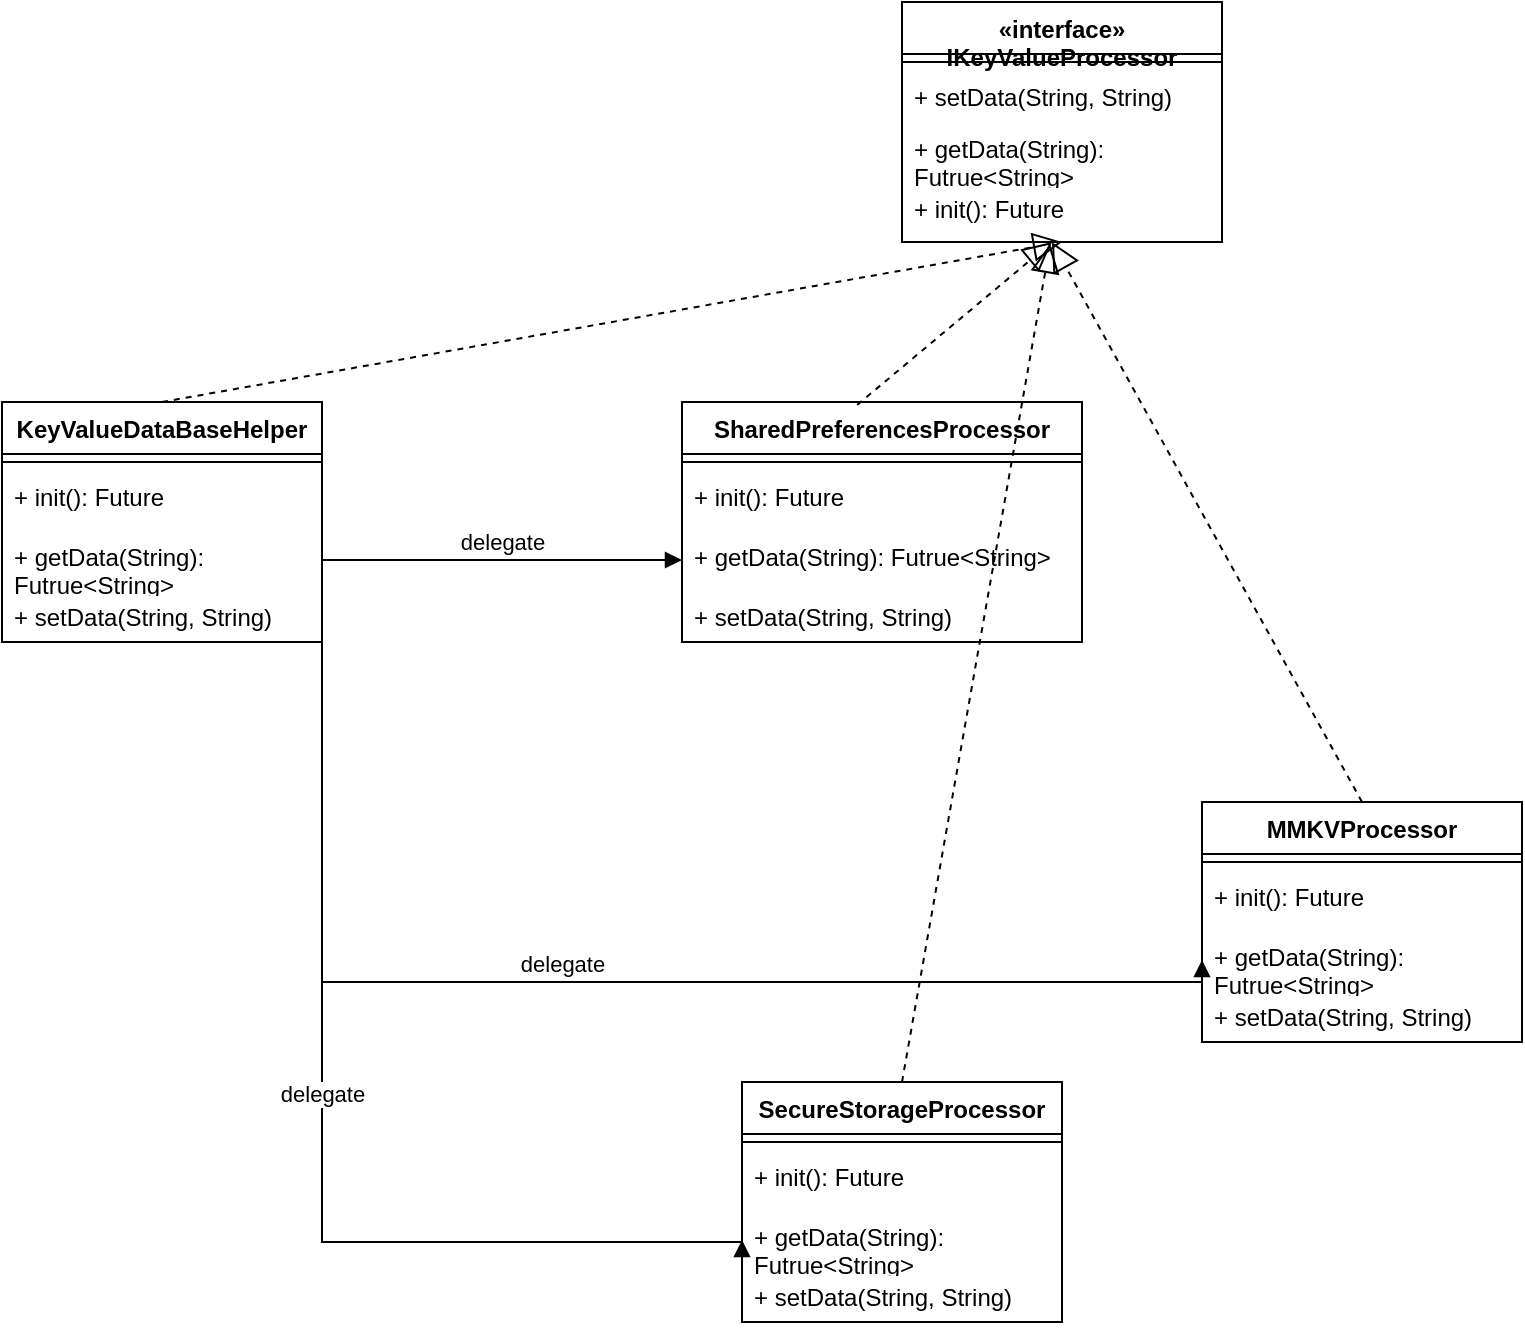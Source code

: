 <mxfile version="21.2.1" type="device">
  <diagram id="ZQop6-woorJ8Uy3YZnZl" name="第 1 页">
    <mxGraphModel dx="1434" dy="756" grid="1" gridSize="10" guides="1" tooltips="1" connect="1" arrows="1" fold="1" page="1" pageScale="1" pageWidth="827" pageHeight="1169" math="0" shadow="0">
      <root>
        <mxCell id="0" />
        <mxCell id="1" parent="0" />
        <mxCell id="SD8O_yYraJHhbOXNa3DS-1" value="MMKVProcessor" style="swimlane;fontStyle=1;align=center;verticalAlign=top;childLayout=stackLayout;horizontal=1;startSize=26;horizontalStack=0;resizeParent=1;resizeParentMax=0;resizeLast=0;collapsible=1;marginBottom=0;whiteSpace=wrap;html=1;" vertex="1" parent="1">
          <mxGeometry x="630" y="590" width="160" height="120" as="geometry" />
        </mxCell>
        <mxCell id="SD8O_yYraJHhbOXNa3DS-3" value="" style="line;strokeWidth=1;fillColor=none;align=left;verticalAlign=middle;spacingTop=-1;spacingLeft=3;spacingRight=3;rotatable=0;labelPosition=right;points=[];portConstraint=eastwest;strokeColor=inherit;" vertex="1" parent="SD8O_yYraJHhbOXNa3DS-1">
          <mxGeometry y="26" width="160" height="8" as="geometry" />
        </mxCell>
        <mxCell id="SD8O_yYraJHhbOXNa3DS-21" value="+ init(): Future" style="text;strokeColor=none;fillColor=none;align=left;verticalAlign=top;spacingLeft=4;spacingRight=4;overflow=hidden;rotatable=0;points=[[0,0.5],[1,0.5]];portConstraint=eastwest;whiteSpace=wrap;html=1;" vertex="1" parent="SD8O_yYraJHhbOXNa3DS-1">
          <mxGeometry y="34" width="160" height="30" as="geometry" />
        </mxCell>
        <mxCell id="SD8O_yYraJHhbOXNa3DS-22" value="+ getData(String): Futrue&amp;lt;String&amp;gt;" style="text;strokeColor=none;fillColor=none;align=left;verticalAlign=top;spacingLeft=4;spacingRight=4;overflow=hidden;rotatable=0;points=[[0,0.5],[1,0.5]];portConstraint=eastwest;whiteSpace=wrap;html=1;" vertex="1" parent="SD8O_yYraJHhbOXNa3DS-1">
          <mxGeometry y="64" width="160" height="30" as="geometry" />
        </mxCell>
        <mxCell id="SD8O_yYraJHhbOXNa3DS-18" value="+ setData(String, String)" style="text;strokeColor=none;fillColor=none;align=left;verticalAlign=top;spacingLeft=4;spacingRight=4;overflow=hidden;rotatable=0;points=[[0,0.5],[1,0.5]];portConstraint=eastwest;whiteSpace=wrap;html=1;" vertex="1" parent="SD8O_yYraJHhbOXNa3DS-1">
          <mxGeometry y="94" width="160" height="26" as="geometry" />
        </mxCell>
        <mxCell id="SD8O_yYraJHhbOXNa3DS-5" value="SharedPreferencesProcessor" style="swimlane;fontStyle=1;align=center;verticalAlign=top;childLayout=stackLayout;horizontal=1;startSize=26;horizontalStack=0;resizeParent=1;resizeParentMax=0;resizeLast=0;collapsible=1;marginBottom=0;whiteSpace=wrap;html=1;" vertex="1" parent="1">
          <mxGeometry x="370" y="390" width="200" height="120" as="geometry" />
        </mxCell>
        <mxCell id="SD8O_yYraJHhbOXNa3DS-7" value="" style="line;strokeWidth=1;fillColor=none;align=left;verticalAlign=middle;spacingTop=-1;spacingLeft=3;spacingRight=3;rotatable=0;labelPosition=right;points=[];portConstraint=eastwest;strokeColor=inherit;" vertex="1" parent="SD8O_yYraJHhbOXNa3DS-5">
          <mxGeometry y="26" width="200" height="8" as="geometry" />
        </mxCell>
        <mxCell id="SD8O_yYraJHhbOXNa3DS-20" value="+ init(): Future" style="text;strokeColor=none;fillColor=none;align=left;verticalAlign=top;spacingLeft=4;spacingRight=4;overflow=hidden;rotatable=0;points=[[0,0.5],[1,0.5]];portConstraint=eastwest;whiteSpace=wrap;html=1;" vertex="1" parent="SD8O_yYraJHhbOXNa3DS-5">
          <mxGeometry y="34" width="200" height="30" as="geometry" />
        </mxCell>
        <mxCell id="SD8O_yYraJHhbOXNa3DS-8" value="+ getData(String): Futrue&amp;lt;String&amp;gt;" style="text;strokeColor=none;fillColor=none;align=left;verticalAlign=top;spacingLeft=4;spacingRight=4;overflow=hidden;rotatable=0;points=[[0,0.5],[1,0.5]];portConstraint=eastwest;whiteSpace=wrap;html=1;" vertex="1" parent="SD8O_yYraJHhbOXNa3DS-5">
          <mxGeometry y="64" width="200" height="30" as="geometry" />
        </mxCell>
        <mxCell id="SD8O_yYraJHhbOXNa3DS-17" value="+ setData(String, String)" style="text;strokeColor=none;fillColor=none;align=left;verticalAlign=top;spacingLeft=4;spacingRight=4;overflow=hidden;rotatable=0;points=[[0,0.5],[1,0.5]];portConstraint=eastwest;whiteSpace=wrap;html=1;" vertex="1" parent="SD8O_yYraJHhbOXNa3DS-5">
          <mxGeometry y="94" width="200" height="26" as="geometry" />
        </mxCell>
        <mxCell id="SD8O_yYraJHhbOXNa3DS-10" value="KeyValueDataBaseHelper" style="swimlane;fontStyle=1;align=center;verticalAlign=top;childLayout=stackLayout;horizontal=1;startSize=26;horizontalStack=0;resizeParent=1;resizeParentMax=0;resizeLast=0;collapsible=1;marginBottom=0;whiteSpace=wrap;html=1;" vertex="1" parent="1">
          <mxGeometry x="30" y="390" width="160" height="120" as="geometry" />
        </mxCell>
        <mxCell id="SD8O_yYraJHhbOXNa3DS-12" value="" style="line;strokeWidth=1;fillColor=none;align=left;verticalAlign=middle;spacingTop=-1;spacingLeft=3;spacingRight=3;rotatable=0;labelPosition=right;points=[];portConstraint=eastwest;strokeColor=inherit;" vertex="1" parent="SD8O_yYraJHhbOXNa3DS-10">
          <mxGeometry y="26" width="160" height="8" as="geometry" />
        </mxCell>
        <mxCell id="SD8O_yYraJHhbOXNa3DS-24" value="+ init(): Future" style="text;strokeColor=none;fillColor=none;align=left;verticalAlign=top;spacingLeft=4;spacingRight=4;overflow=hidden;rotatable=0;points=[[0,0.5],[1,0.5]];portConstraint=eastwest;whiteSpace=wrap;html=1;" vertex="1" parent="SD8O_yYraJHhbOXNa3DS-10">
          <mxGeometry y="34" width="160" height="30" as="geometry" />
        </mxCell>
        <mxCell id="SD8O_yYraJHhbOXNa3DS-25" value="+ getData(String): Futrue&amp;lt;String&amp;gt;" style="text;strokeColor=none;fillColor=none;align=left;verticalAlign=top;spacingLeft=4;spacingRight=4;overflow=hidden;rotatable=0;points=[[0,0.5],[1,0.5]];portConstraint=eastwest;whiteSpace=wrap;html=1;" vertex="1" parent="SD8O_yYraJHhbOXNa3DS-10">
          <mxGeometry y="64" width="160" height="30" as="geometry" />
        </mxCell>
        <mxCell id="SD8O_yYraJHhbOXNa3DS-26" value="+ setData(String, String)" style="text;strokeColor=none;fillColor=none;align=left;verticalAlign=top;spacingLeft=4;spacingRight=4;overflow=hidden;rotatable=0;points=[[0,0.5],[1,0.5]];portConstraint=eastwest;whiteSpace=wrap;html=1;" vertex="1" parent="SD8O_yYraJHhbOXNa3DS-10">
          <mxGeometry y="94" width="160" height="26" as="geometry" />
        </mxCell>
        <mxCell id="SD8O_yYraJHhbOXNa3DS-14" value="" style="endArrow=block;dashed=1;endFill=0;endSize=12;html=1;rounded=0;exitX=0.438;exitY=0.012;exitDx=0;exitDy=0;exitPerimeter=0;entryX=0.5;entryY=1;entryDx=0;entryDy=0;" edge="1" parent="1" source="SD8O_yYraJHhbOXNa3DS-5">
          <mxGeometry width="160" relative="1" as="geometry">
            <mxPoint x="430" y="360" as="sourcePoint" />
            <mxPoint x="555" y="310" as="targetPoint" />
          </mxGeometry>
        </mxCell>
        <mxCell id="SD8O_yYraJHhbOXNa3DS-15" value="" style="endArrow=block;dashed=1;endFill=0;endSize=12;html=1;rounded=0;entryX=0.5;entryY=1;entryDx=0;entryDy=0;exitX=0.5;exitY=0;exitDx=0;exitDy=0;" edge="1" parent="1" source="SD8O_yYraJHhbOXNa3DS-1">
          <mxGeometry width="160" relative="1" as="geometry">
            <mxPoint x="340" y="510" as="sourcePoint" />
            <mxPoint x="555" y="310" as="targetPoint" />
          </mxGeometry>
        </mxCell>
        <mxCell id="SD8O_yYraJHhbOXNa3DS-16" value="" style="endArrow=block;dashed=1;endFill=0;endSize=12;html=1;rounded=0;exitX=0.5;exitY=0;exitDx=0;exitDy=0;" edge="1" parent="1" source="SD8O_yYraJHhbOXNa3DS-10">
          <mxGeometry width="160" relative="1" as="geometry">
            <mxPoint x="200" y="330" as="sourcePoint" />
            <mxPoint x="560" y="310" as="targetPoint" />
          </mxGeometry>
        </mxCell>
        <mxCell id="SD8O_yYraJHhbOXNa3DS-27" value="delegate" style="html=1;verticalAlign=bottom;endArrow=block;edgeStyle=elbowEdgeStyle;elbow=vertical;curved=0;rounded=0;entryX=0;entryY=0.5;entryDx=0;entryDy=0;exitX=1;exitY=0.5;exitDx=0;exitDy=0;" edge="1" parent="1" source="SD8O_yYraJHhbOXNa3DS-25" target="SD8O_yYraJHhbOXNa3DS-8">
          <mxGeometry width="80" relative="1" as="geometry">
            <mxPoint x="250" y="440" as="sourcePoint" />
            <mxPoint x="330" y="440" as="targetPoint" />
          </mxGeometry>
        </mxCell>
        <mxCell id="SD8O_yYraJHhbOXNa3DS-28" value="delegate" style="html=1;verticalAlign=bottom;endArrow=block;edgeStyle=elbowEdgeStyle;elbow=vertical;curved=0;rounded=0;exitX=1;exitY=0.5;exitDx=0;exitDy=0;entryX=0;entryY=0.5;entryDx=0;entryDy=0;" edge="1" parent="1" source="SD8O_yYraJHhbOXNa3DS-25" target="SD8O_yYraJHhbOXNa3DS-22">
          <mxGeometry width="80" relative="1" as="geometry">
            <mxPoint x="250" y="550" as="sourcePoint" />
            <mxPoint x="330" y="550" as="targetPoint" />
            <Array as="points">
              <mxPoint x="330" y="680" />
              <mxPoint x="460" y="670" />
              <mxPoint x="500" y="680" />
              <mxPoint x="460" y="670" />
            </Array>
            <mxPoint as="offset" />
          </mxGeometry>
        </mxCell>
        <mxCell id="SD8O_yYraJHhbOXNa3DS-29" value="«interface»&lt;br&gt;&lt;b style=&quot;border-color: var(--border-color);&quot;&gt;IKeyValueProcessor&lt;br&gt;&lt;/b&gt;" style="swimlane;fontStyle=1;align=center;verticalAlign=top;childLayout=stackLayout;horizontal=1;startSize=26;horizontalStack=0;resizeParent=1;resizeParentMax=0;resizeLast=0;collapsible=1;marginBottom=0;whiteSpace=wrap;html=1;" vertex="1" parent="1">
          <mxGeometry x="480" y="190" width="160" height="120" as="geometry" />
        </mxCell>
        <mxCell id="SD8O_yYraJHhbOXNa3DS-31" value="" style="line;strokeWidth=1;fillColor=none;align=left;verticalAlign=middle;spacingTop=-1;spacingLeft=3;spacingRight=3;rotatable=0;labelPosition=right;points=[];portConstraint=eastwest;strokeColor=inherit;" vertex="1" parent="SD8O_yYraJHhbOXNa3DS-29">
          <mxGeometry y="26" width="160" height="8" as="geometry" />
        </mxCell>
        <mxCell id="SD8O_yYraJHhbOXNa3DS-35" value="+ setData(String, String)" style="text;strokeColor=none;fillColor=none;align=left;verticalAlign=top;spacingLeft=4;spacingRight=4;overflow=hidden;rotatable=0;points=[[0,0.5],[1,0.5]];portConstraint=eastwest;whiteSpace=wrap;html=1;" vertex="1" parent="SD8O_yYraJHhbOXNa3DS-29">
          <mxGeometry y="34" width="160" height="26" as="geometry" />
        </mxCell>
        <mxCell id="SD8O_yYraJHhbOXNa3DS-34" value="+ getData(String): Futrue&amp;lt;String&amp;gt;" style="text;strokeColor=none;fillColor=none;align=left;verticalAlign=top;spacingLeft=4;spacingRight=4;overflow=hidden;rotatable=0;points=[[0,0.5],[1,0.5]];portConstraint=eastwest;whiteSpace=wrap;html=1;" vertex="1" parent="SD8O_yYraJHhbOXNa3DS-29">
          <mxGeometry y="60" width="160" height="30" as="geometry" />
        </mxCell>
        <mxCell id="SD8O_yYraJHhbOXNa3DS-33" value="+ init(): Future" style="text;strokeColor=none;fillColor=none;align=left;verticalAlign=top;spacingLeft=4;spacingRight=4;overflow=hidden;rotatable=0;points=[[0,0.5],[1,0.5]];portConstraint=eastwest;whiteSpace=wrap;html=1;" vertex="1" parent="SD8O_yYraJHhbOXNa3DS-29">
          <mxGeometry y="90" width="160" height="30" as="geometry" />
        </mxCell>
        <mxCell id="SD8O_yYraJHhbOXNa3DS-36" value="SecureStorageProcessor" style="swimlane;fontStyle=1;align=center;verticalAlign=top;childLayout=stackLayout;horizontal=1;startSize=26;horizontalStack=0;resizeParent=1;resizeParentMax=0;resizeLast=0;collapsible=1;marginBottom=0;whiteSpace=wrap;html=1;" vertex="1" parent="1">
          <mxGeometry x="400" y="730" width="160" height="120" as="geometry" />
        </mxCell>
        <mxCell id="SD8O_yYraJHhbOXNa3DS-37" value="" style="line;strokeWidth=1;fillColor=none;align=left;verticalAlign=middle;spacingTop=-1;spacingLeft=3;spacingRight=3;rotatable=0;labelPosition=right;points=[];portConstraint=eastwest;strokeColor=inherit;" vertex="1" parent="SD8O_yYraJHhbOXNa3DS-36">
          <mxGeometry y="26" width="160" height="8" as="geometry" />
        </mxCell>
        <mxCell id="SD8O_yYraJHhbOXNa3DS-38" value="+ init(): Future" style="text;strokeColor=none;fillColor=none;align=left;verticalAlign=top;spacingLeft=4;spacingRight=4;overflow=hidden;rotatable=0;points=[[0,0.5],[1,0.5]];portConstraint=eastwest;whiteSpace=wrap;html=1;" vertex="1" parent="SD8O_yYraJHhbOXNa3DS-36">
          <mxGeometry y="34" width="160" height="30" as="geometry" />
        </mxCell>
        <mxCell id="SD8O_yYraJHhbOXNa3DS-39" value="+ getData(String): Futrue&amp;lt;String&amp;gt;" style="text;strokeColor=none;fillColor=none;align=left;verticalAlign=top;spacingLeft=4;spacingRight=4;overflow=hidden;rotatable=0;points=[[0,0.5],[1,0.5]];portConstraint=eastwest;whiteSpace=wrap;html=1;" vertex="1" parent="SD8O_yYraJHhbOXNa3DS-36">
          <mxGeometry y="64" width="160" height="30" as="geometry" />
        </mxCell>
        <mxCell id="SD8O_yYraJHhbOXNa3DS-40" value="+ setData(String, String)" style="text;strokeColor=none;fillColor=none;align=left;verticalAlign=top;spacingLeft=4;spacingRight=4;overflow=hidden;rotatable=0;points=[[0,0.5],[1,0.5]];portConstraint=eastwest;whiteSpace=wrap;html=1;" vertex="1" parent="SD8O_yYraJHhbOXNa3DS-36">
          <mxGeometry y="94" width="160" height="26" as="geometry" />
        </mxCell>
        <mxCell id="SD8O_yYraJHhbOXNa3DS-41" value="delegate" style="html=1;verticalAlign=bottom;endArrow=block;edgeStyle=elbowEdgeStyle;elbow=vertical;curved=0;rounded=0;entryX=0;entryY=0.5;entryDx=0;entryDy=0;exitX=1;exitY=0.5;exitDx=0;exitDy=0;" edge="1" parent="1" source="SD8O_yYraJHhbOXNa3DS-25" target="SD8O_yYraJHhbOXNa3DS-39">
          <mxGeometry width="80" relative="1" as="geometry">
            <mxPoint x="230" y="780" as="sourcePoint" />
            <mxPoint x="310" y="780" as="targetPoint" />
            <Array as="points">
              <mxPoint x="290" y="810" />
            </Array>
          </mxGeometry>
        </mxCell>
        <mxCell id="SD8O_yYraJHhbOXNa3DS-43" value="" style="endArrow=block;dashed=1;endFill=0;endSize=12;html=1;rounded=0;entryX=0.463;entryY=1.033;entryDx=0;entryDy=0;entryPerimeter=0;exitX=0.5;exitY=0;exitDx=0;exitDy=0;" edge="1" parent="1" source="SD8O_yYraJHhbOXNa3DS-36" target="SD8O_yYraJHhbOXNa3DS-33">
          <mxGeometry width="160" relative="1" as="geometry">
            <mxPoint x="450" y="610" as="sourcePoint" />
            <mxPoint x="610" y="610" as="targetPoint" />
          </mxGeometry>
        </mxCell>
      </root>
    </mxGraphModel>
  </diagram>
</mxfile>
